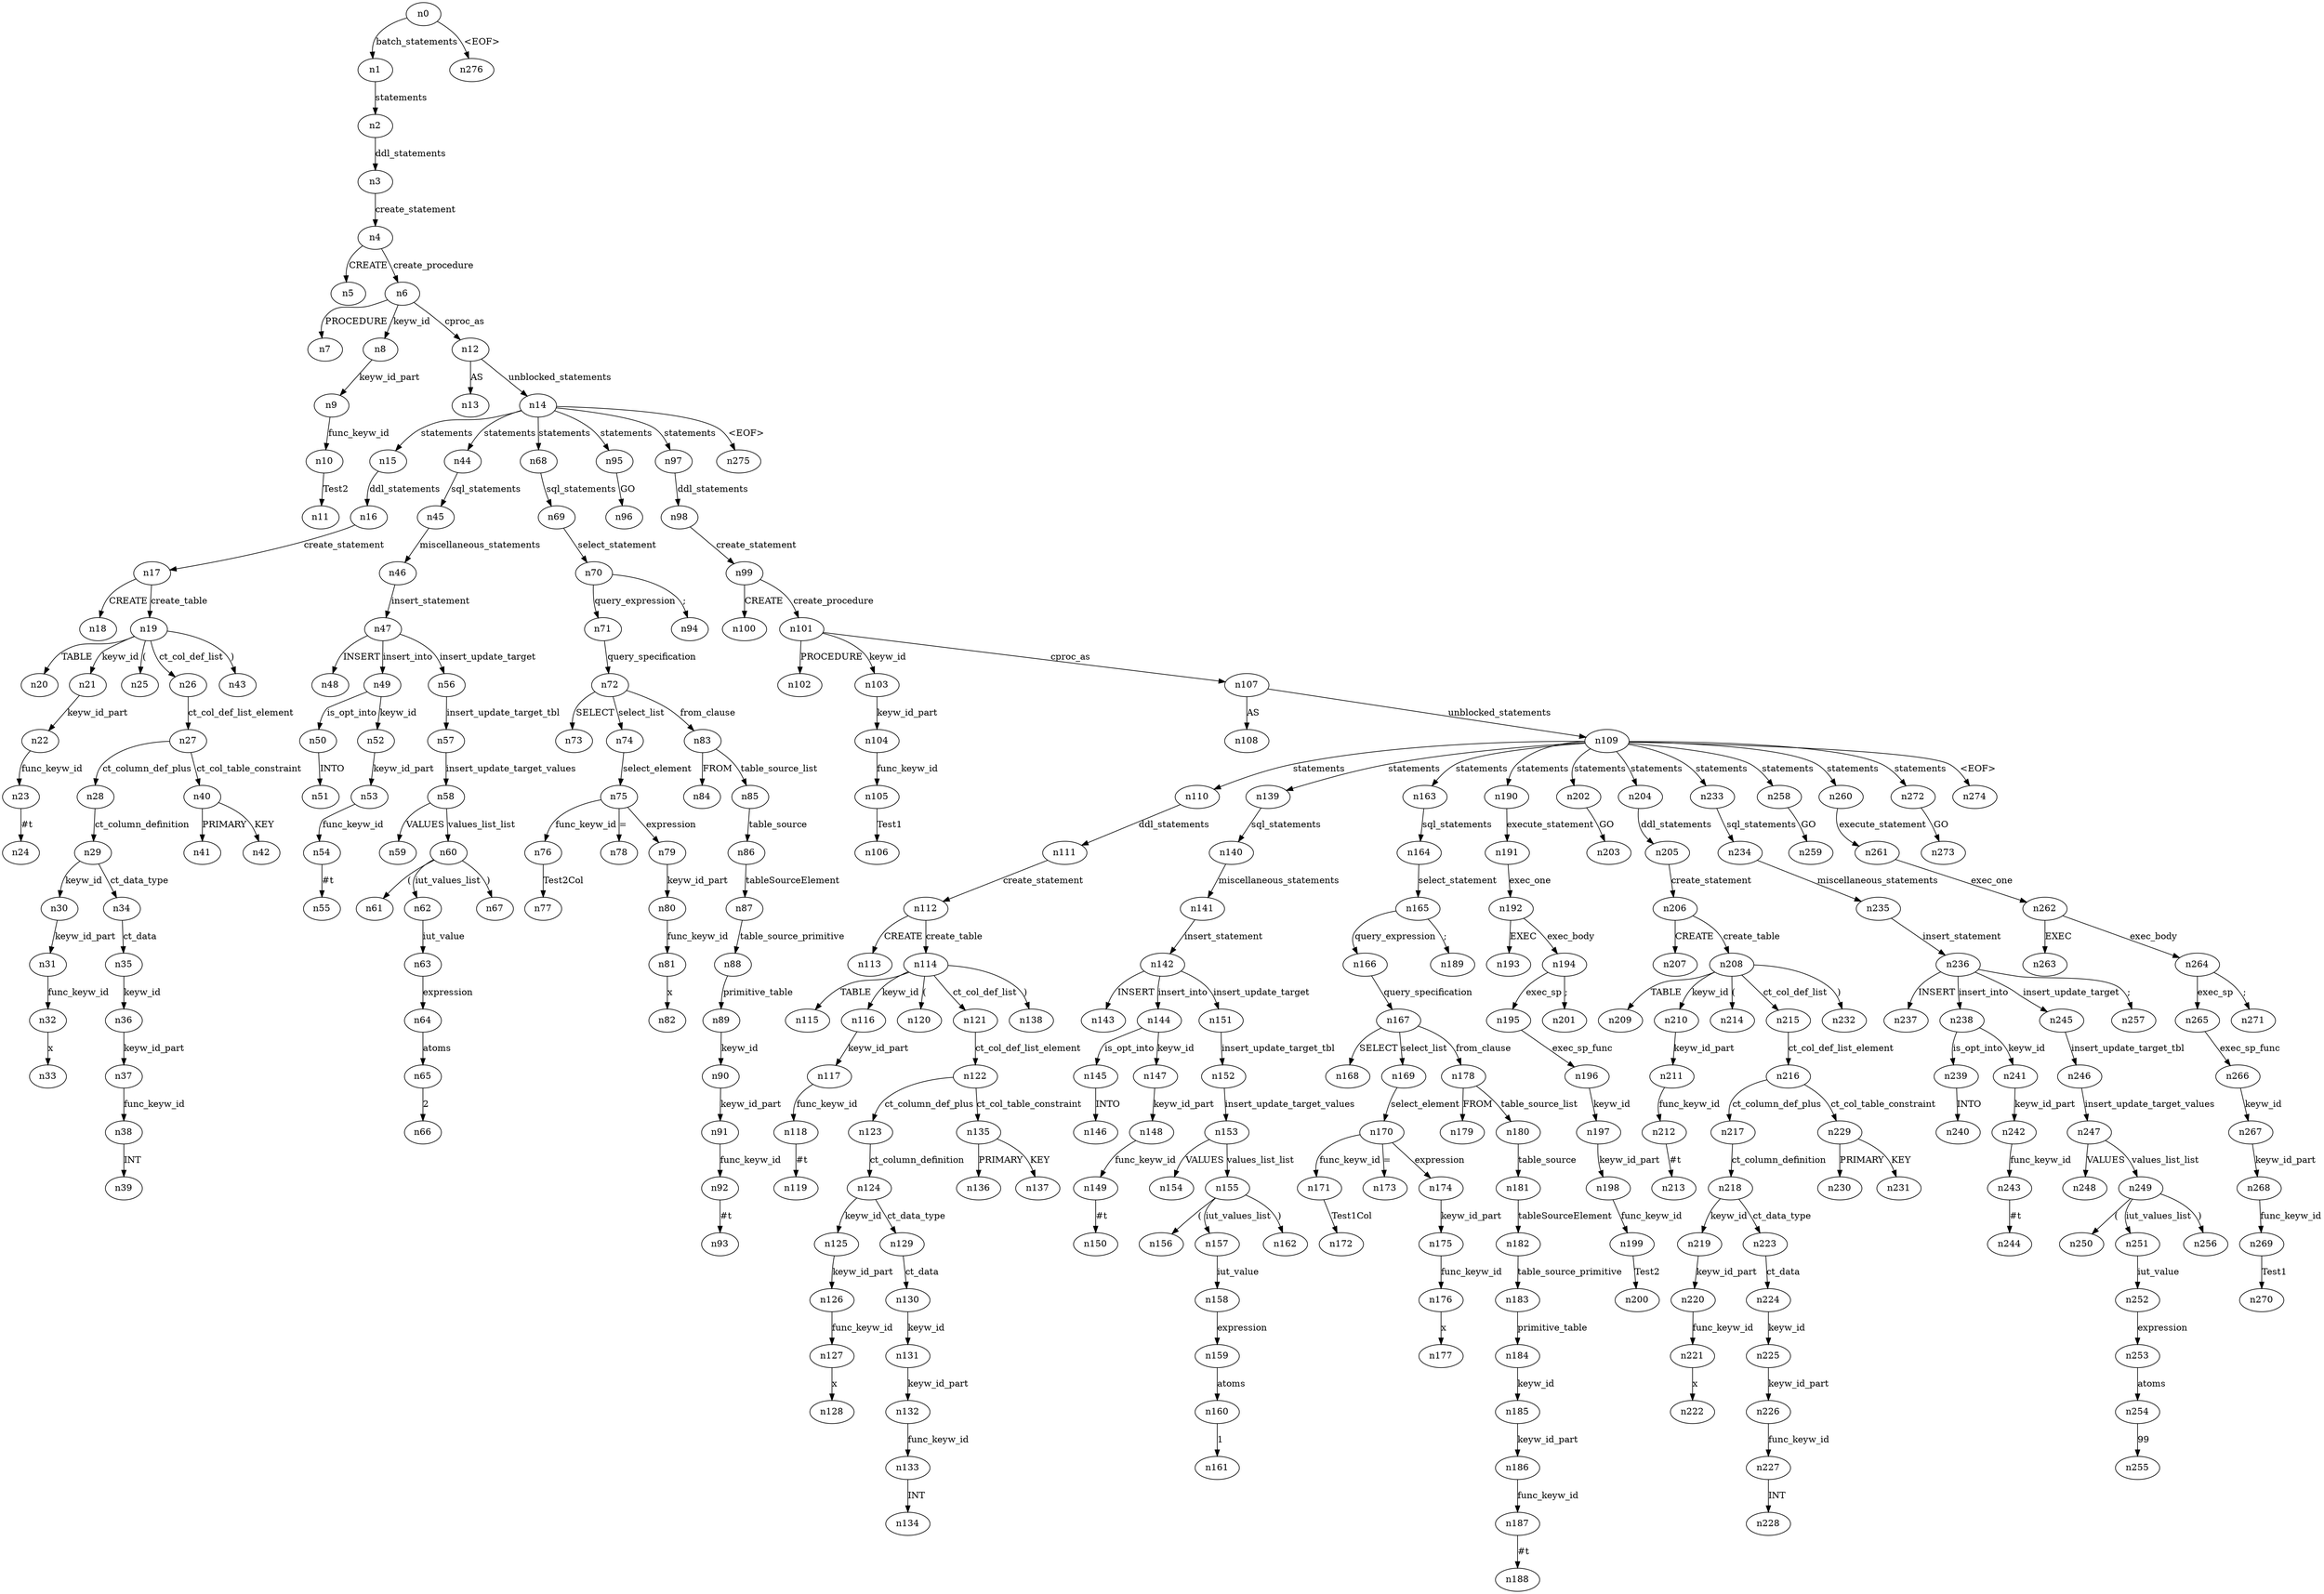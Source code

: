 digraph ParseTree {
  n0 -> n1 [label="batch_statements"];
  n1 -> n2 [label="statements"];
  n2 -> n3 [label="ddl_statements"];
  n3 -> n4 [label="create_statement"];
  n4 -> n5 [label="CREATE"];
  n4 -> n6 [label="create_procedure"];
  n6 -> n7 [label="PROCEDURE"];
  n6 -> n8 [label="keyw_id"];
  n8 -> n9 [label="keyw_id_part"];
  n9 -> n10 [label="func_keyw_id"];
  n10 -> n11 [label="Test2"];
  n6 -> n12 [label="cproc_as"];
  n12 -> n13 [label="AS"];
  n12 -> n14 [label="unblocked_statements"];
  n14 -> n15 [label="statements"];
  n15 -> n16 [label="ddl_statements"];
  n16 -> n17 [label="create_statement"];
  n17 -> n18 [label="CREATE"];
  n17 -> n19 [label="create_table"];
  n19 -> n20 [label="TABLE"];
  n19 -> n21 [label="keyw_id"];
  n21 -> n22 [label="keyw_id_part"];
  n22 -> n23 [label="func_keyw_id"];
  n23 -> n24 [label="#t"];
  n19 -> n25 [label="("];
  n19 -> n26 [label="ct_col_def_list"];
  n26 -> n27 [label="ct_col_def_list_element"];
  n27 -> n28 [label="ct_column_def_plus"];
  n28 -> n29 [label="ct_column_definition"];
  n29 -> n30 [label="keyw_id"];
  n30 -> n31 [label="keyw_id_part"];
  n31 -> n32 [label="func_keyw_id"];
  n32 -> n33 [label="x"];
  n29 -> n34 [label="ct_data_type"];
  n34 -> n35 [label="ct_data"];
  n35 -> n36 [label="keyw_id"];
  n36 -> n37 [label="keyw_id_part"];
  n37 -> n38 [label="func_keyw_id"];
  n38 -> n39 [label="INT"];
  n27 -> n40 [label="ct_col_table_constraint"];
  n40 -> n41 [label="PRIMARY"];
  n40 -> n42 [label="KEY"];
  n19 -> n43 [label=")"];
  n14 -> n44 [label="statements"];
  n44 -> n45 [label="sql_statements"];
  n45 -> n46 [label="miscellaneous_statements"];
  n46 -> n47 [label="insert_statement"];
  n47 -> n48 [label="INSERT"];
  n47 -> n49 [label="insert_into"];
  n49 -> n50 [label="is_opt_into"];
  n50 -> n51 [label="INTO"];
  n49 -> n52 [label="keyw_id"];
  n52 -> n53 [label="keyw_id_part"];
  n53 -> n54 [label="func_keyw_id"];
  n54 -> n55 [label="#t"];
  n47 -> n56 [label="insert_update_target"];
  n56 -> n57 [label="insert_update_target_tbl"];
  n57 -> n58 [label="insert_update_target_values"];
  n58 -> n59 [label="VALUES"];
  n58 -> n60 [label="values_list_list"];
  n60 -> n61 [label="("];
  n60 -> n62 [label="iut_values_list"];
  n62 -> n63 [label="iut_value"];
  n63 -> n64 [label="expression"];
  n64 -> n65 [label="atoms"];
  n65 -> n66 [label="2"];
  n60 -> n67 [label=")"];
  n14 -> n68 [label="statements"];
  n68 -> n69 [label="sql_statements"];
  n69 -> n70 [label="select_statement"];
  n70 -> n71 [label="query_expression"];
  n71 -> n72 [label="query_specification"];
  n72 -> n73 [label="SELECT"];
  n72 -> n74 [label="select_list"];
  n74 -> n75 [label="select_element"];
  n75 -> n76 [label="func_keyw_id"];
  n76 -> n77 [label="Test2Col"];
  n75 -> n78 [label="="];
  n75 -> n79 [label="expression"];
  n79 -> n80 [label="keyw_id_part"];
  n80 -> n81 [label="func_keyw_id"];
  n81 -> n82 [label="x"];
  n72 -> n83 [label="from_clause"];
  n83 -> n84 [label="FROM"];
  n83 -> n85 [label="table_source_list"];
  n85 -> n86 [label="table_source"];
  n86 -> n87 [label="tableSourceElement"];
  n87 -> n88 [label="table_source_primitive"];
  n88 -> n89 [label="primitive_table"];
  n89 -> n90 [label="keyw_id"];
  n90 -> n91 [label="keyw_id_part"];
  n91 -> n92 [label="func_keyw_id"];
  n92 -> n93 [label="#t"];
  n70 -> n94 [label=";"];
  n14 -> n95 [label="statements"];
  n95 -> n96 [label="GO"];
  n14 -> n97 [label="statements"];
  n97 -> n98 [label="ddl_statements"];
  n98 -> n99 [label="create_statement"];
  n99 -> n100 [label="CREATE"];
  n99 -> n101 [label="create_procedure"];
  n101 -> n102 [label="PROCEDURE"];
  n101 -> n103 [label="keyw_id"];
  n103 -> n104 [label="keyw_id_part"];
  n104 -> n105 [label="func_keyw_id"];
  n105 -> n106 [label="Test1"];
  n101 -> n107 [label="cproc_as"];
  n107 -> n108 [label="AS"];
  n107 -> n109 [label="unblocked_statements"];
  n109 -> n110 [label="statements"];
  n110 -> n111 [label="ddl_statements"];
  n111 -> n112 [label="create_statement"];
  n112 -> n113 [label="CREATE"];
  n112 -> n114 [label="create_table"];
  n114 -> n115 [label="TABLE"];
  n114 -> n116 [label="keyw_id"];
  n116 -> n117 [label="keyw_id_part"];
  n117 -> n118 [label="func_keyw_id"];
  n118 -> n119 [label="#t"];
  n114 -> n120 [label="("];
  n114 -> n121 [label="ct_col_def_list"];
  n121 -> n122 [label="ct_col_def_list_element"];
  n122 -> n123 [label="ct_column_def_plus"];
  n123 -> n124 [label="ct_column_definition"];
  n124 -> n125 [label="keyw_id"];
  n125 -> n126 [label="keyw_id_part"];
  n126 -> n127 [label="func_keyw_id"];
  n127 -> n128 [label="x"];
  n124 -> n129 [label="ct_data_type"];
  n129 -> n130 [label="ct_data"];
  n130 -> n131 [label="keyw_id"];
  n131 -> n132 [label="keyw_id_part"];
  n132 -> n133 [label="func_keyw_id"];
  n133 -> n134 [label="INT"];
  n122 -> n135 [label="ct_col_table_constraint"];
  n135 -> n136 [label="PRIMARY"];
  n135 -> n137 [label="KEY"];
  n114 -> n138 [label=")"];
  n109 -> n139 [label="statements"];
  n139 -> n140 [label="sql_statements"];
  n140 -> n141 [label="miscellaneous_statements"];
  n141 -> n142 [label="insert_statement"];
  n142 -> n143 [label="INSERT"];
  n142 -> n144 [label="insert_into"];
  n144 -> n145 [label="is_opt_into"];
  n145 -> n146 [label="INTO"];
  n144 -> n147 [label="keyw_id"];
  n147 -> n148 [label="keyw_id_part"];
  n148 -> n149 [label="func_keyw_id"];
  n149 -> n150 [label="#t"];
  n142 -> n151 [label="insert_update_target"];
  n151 -> n152 [label="insert_update_target_tbl"];
  n152 -> n153 [label="insert_update_target_values"];
  n153 -> n154 [label="VALUES"];
  n153 -> n155 [label="values_list_list"];
  n155 -> n156 [label="("];
  n155 -> n157 [label="iut_values_list"];
  n157 -> n158 [label="iut_value"];
  n158 -> n159 [label="expression"];
  n159 -> n160 [label="atoms"];
  n160 -> n161 [label="1"];
  n155 -> n162 [label=")"];
  n109 -> n163 [label="statements"];
  n163 -> n164 [label="sql_statements"];
  n164 -> n165 [label="select_statement"];
  n165 -> n166 [label="query_expression"];
  n166 -> n167 [label="query_specification"];
  n167 -> n168 [label="SELECT"];
  n167 -> n169 [label="select_list"];
  n169 -> n170 [label="select_element"];
  n170 -> n171 [label="func_keyw_id"];
  n171 -> n172 [label="Test1Col"];
  n170 -> n173 [label="="];
  n170 -> n174 [label="expression"];
  n174 -> n175 [label="keyw_id_part"];
  n175 -> n176 [label="func_keyw_id"];
  n176 -> n177 [label="x"];
  n167 -> n178 [label="from_clause"];
  n178 -> n179 [label="FROM"];
  n178 -> n180 [label="table_source_list"];
  n180 -> n181 [label="table_source"];
  n181 -> n182 [label="tableSourceElement"];
  n182 -> n183 [label="table_source_primitive"];
  n183 -> n184 [label="primitive_table"];
  n184 -> n185 [label="keyw_id"];
  n185 -> n186 [label="keyw_id_part"];
  n186 -> n187 [label="func_keyw_id"];
  n187 -> n188 [label="#t"];
  n165 -> n189 [label=";"];
  n109 -> n190 [label="statements"];
  n190 -> n191 [label="execute_statement"];
  n191 -> n192 [label="exec_one"];
  n192 -> n193 [label="EXEC"];
  n192 -> n194 [label="exec_body"];
  n194 -> n195 [label="exec_sp"];
  n195 -> n196 [label="exec_sp_func"];
  n196 -> n197 [label="keyw_id"];
  n197 -> n198 [label="keyw_id_part"];
  n198 -> n199 [label="func_keyw_id"];
  n199 -> n200 [label="Test2"];
  n194 -> n201 [label=";"];
  n109 -> n202 [label="statements"];
  n202 -> n203 [label="GO"];
  n109 -> n204 [label="statements"];
  n204 -> n205 [label="ddl_statements"];
  n205 -> n206 [label="create_statement"];
  n206 -> n207 [label="CREATE"];
  n206 -> n208 [label="create_table"];
  n208 -> n209 [label="TABLE"];
  n208 -> n210 [label="keyw_id"];
  n210 -> n211 [label="keyw_id_part"];
  n211 -> n212 [label="func_keyw_id"];
  n212 -> n213 [label="#t"];
  n208 -> n214 [label="("];
  n208 -> n215 [label="ct_col_def_list"];
  n215 -> n216 [label="ct_col_def_list_element"];
  n216 -> n217 [label="ct_column_def_plus"];
  n217 -> n218 [label="ct_column_definition"];
  n218 -> n219 [label="keyw_id"];
  n219 -> n220 [label="keyw_id_part"];
  n220 -> n221 [label="func_keyw_id"];
  n221 -> n222 [label="x"];
  n218 -> n223 [label="ct_data_type"];
  n223 -> n224 [label="ct_data"];
  n224 -> n225 [label="keyw_id"];
  n225 -> n226 [label="keyw_id_part"];
  n226 -> n227 [label="func_keyw_id"];
  n227 -> n228 [label="INT"];
  n216 -> n229 [label="ct_col_table_constraint"];
  n229 -> n230 [label="PRIMARY"];
  n229 -> n231 [label="KEY"];
  n208 -> n232 [label=")"];
  n109 -> n233 [label="statements"];
  n233 -> n234 [label="sql_statements"];
  n234 -> n235 [label="miscellaneous_statements"];
  n235 -> n236 [label="insert_statement"];
  n236 -> n237 [label="INSERT"];
  n236 -> n238 [label="insert_into"];
  n238 -> n239 [label="is_opt_into"];
  n239 -> n240 [label="INTO"];
  n238 -> n241 [label="keyw_id"];
  n241 -> n242 [label="keyw_id_part"];
  n242 -> n243 [label="func_keyw_id"];
  n243 -> n244 [label="#t"];
  n236 -> n245 [label="insert_update_target"];
  n245 -> n246 [label="insert_update_target_tbl"];
  n246 -> n247 [label="insert_update_target_values"];
  n247 -> n248 [label="VALUES"];
  n247 -> n249 [label="values_list_list"];
  n249 -> n250 [label="("];
  n249 -> n251 [label="iut_values_list"];
  n251 -> n252 [label="iut_value"];
  n252 -> n253 [label="expression"];
  n253 -> n254 [label="atoms"];
  n254 -> n255 [label="99"];
  n249 -> n256 [label=")"];
  n236 -> n257 [label=";"];
  n109 -> n258 [label="statements"];
  n258 -> n259 [label="GO"];
  n109 -> n260 [label="statements"];
  n260 -> n261 [label="execute_statement"];
  n261 -> n262 [label="exec_one"];
  n262 -> n263 [label="EXEC"];
  n262 -> n264 [label="exec_body"];
  n264 -> n265 [label="exec_sp"];
  n265 -> n266 [label="exec_sp_func"];
  n266 -> n267 [label="keyw_id"];
  n267 -> n268 [label="keyw_id_part"];
  n268 -> n269 [label="func_keyw_id"];
  n269 -> n270 [label="Test1"];
  n264 -> n271 [label=";"];
  n109 -> n272 [label="statements"];
  n272 -> n273 [label="GO"];
  n109 -> n274 [label="<EOF>"];
  n14 -> n275 [label="<EOF>"];
  n0 -> n276 [label="<EOF>"];
}